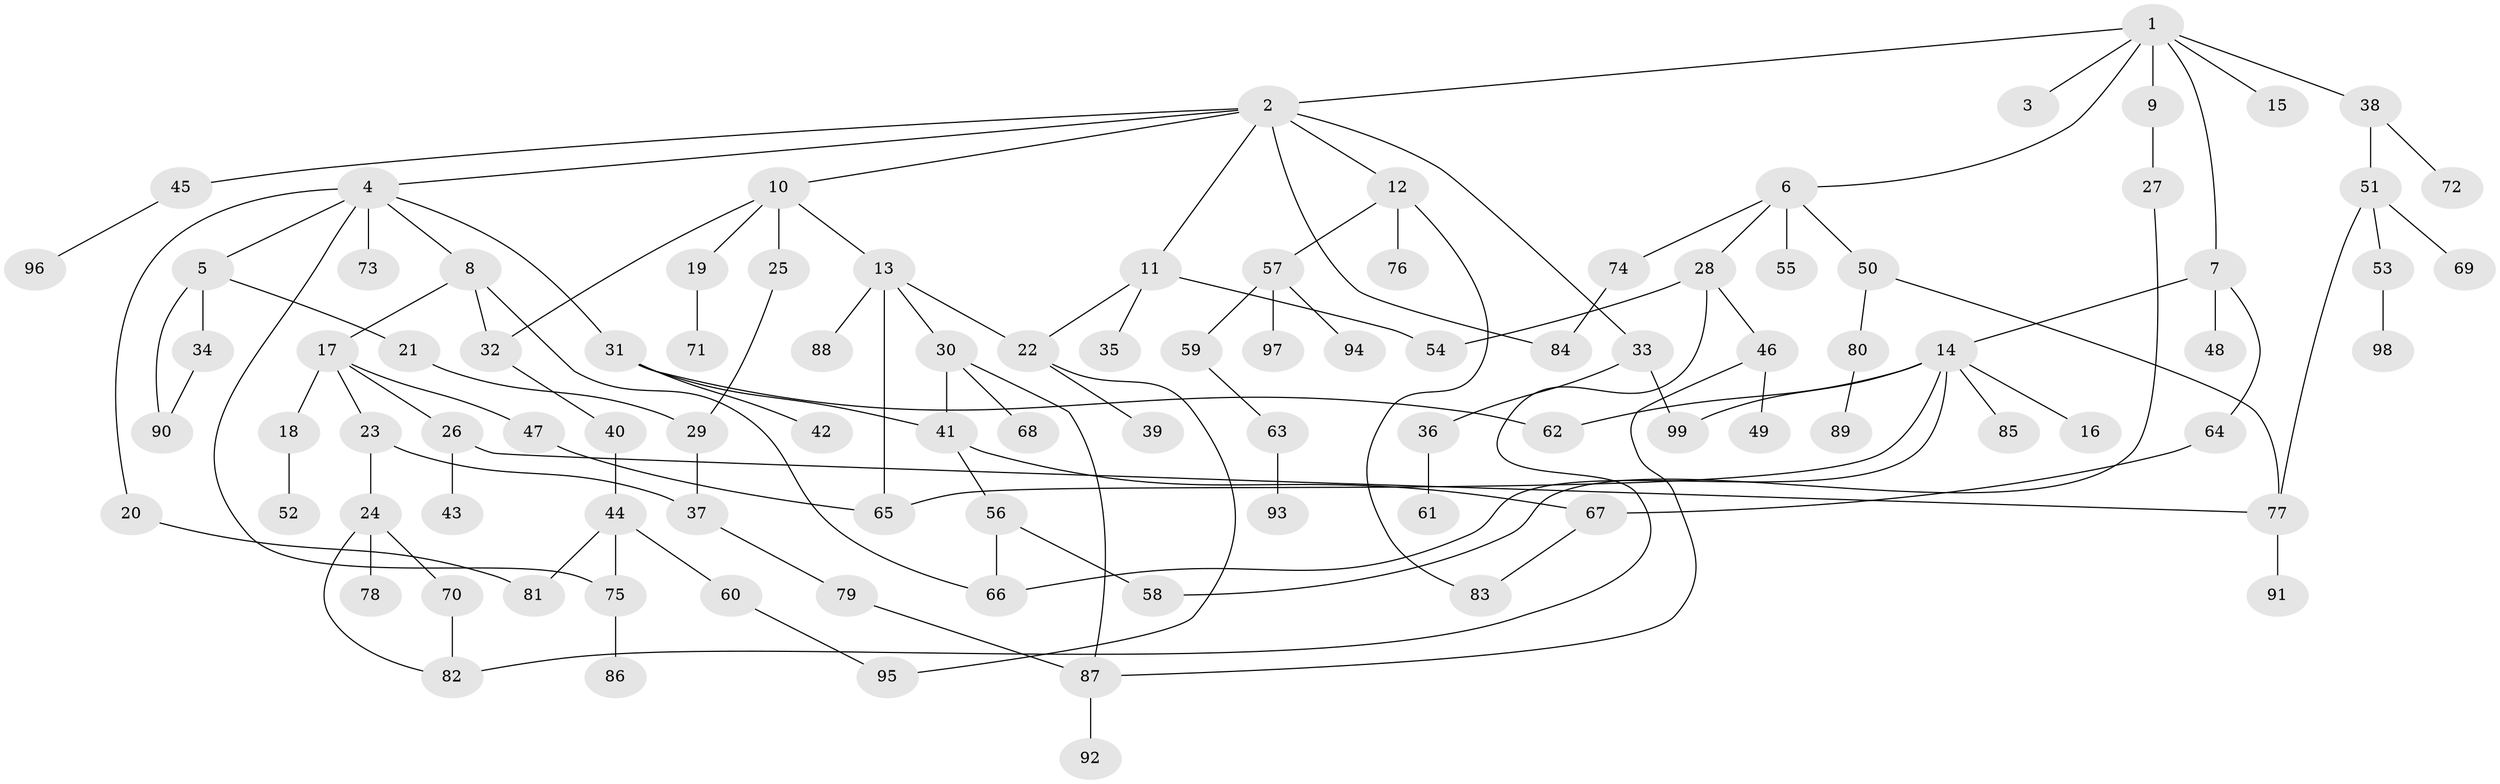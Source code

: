 // coarse degree distribution, {6: 0.031746031746031744, 8: 0.047619047619047616, 7: 0.031746031746031744, 3: 0.15873015873015872, 5: 0.047619047619047616, 2: 0.25396825396825395, 4: 0.09523809523809523, 1: 0.3333333333333333}
// Generated by graph-tools (version 1.1) at 2025/41/03/06/25 10:41:28]
// undirected, 99 vertices, 124 edges
graph export_dot {
graph [start="1"]
  node [color=gray90,style=filled];
  1;
  2;
  3;
  4;
  5;
  6;
  7;
  8;
  9;
  10;
  11;
  12;
  13;
  14;
  15;
  16;
  17;
  18;
  19;
  20;
  21;
  22;
  23;
  24;
  25;
  26;
  27;
  28;
  29;
  30;
  31;
  32;
  33;
  34;
  35;
  36;
  37;
  38;
  39;
  40;
  41;
  42;
  43;
  44;
  45;
  46;
  47;
  48;
  49;
  50;
  51;
  52;
  53;
  54;
  55;
  56;
  57;
  58;
  59;
  60;
  61;
  62;
  63;
  64;
  65;
  66;
  67;
  68;
  69;
  70;
  71;
  72;
  73;
  74;
  75;
  76;
  77;
  78;
  79;
  80;
  81;
  82;
  83;
  84;
  85;
  86;
  87;
  88;
  89;
  90;
  91;
  92;
  93;
  94;
  95;
  96;
  97;
  98;
  99;
  1 -- 2;
  1 -- 3;
  1 -- 6;
  1 -- 7;
  1 -- 9;
  1 -- 15;
  1 -- 38;
  2 -- 4;
  2 -- 10;
  2 -- 11;
  2 -- 12;
  2 -- 33;
  2 -- 45;
  2 -- 84;
  4 -- 5;
  4 -- 8;
  4 -- 20;
  4 -- 31;
  4 -- 73;
  4 -- 75;
  5 -- 21;
  5 -- 34;
  5 -- 90;
  6 -- 28;
  6 -- 50;
  6 -- 55;
  6 -- 74;
  7 -- 14;
  7 -- 48;
  7 -- 64;
  8 -- 17;
  8 -- 32;
  8 -- 66;
  9 -- 27;
  10 -- 13;
  10 -- 19;
  10 -- 25;
  10 -- 32;
  11 -- 35;
  11 -- 22;
  11 -- 54;
  12 -- 57;
  12 -- 76;
  12 -- 83;
  13 -- 22;
  13 -- 30;
  13 -- 88;
  13 -- 65;
  14 -- 16;
  14 -- 62;
  14 -- 85;
  14 -- 99;
  14 -- 65;
  14 -- 66;
  17 -- 18;
  17 -- 23;
  17 -- 26;
  17 -- 47;
  18 -- 52;
  19 -- 71;
  20 -- 81;
  21 -- 29;
  22 -- 39;
  22 -- 95;
  23 -- 24;
  23 -- 37;
  24 -- 70;
  24 -- 78;
  24 -- 82;
  25 -- 29;
  26 -- 43;
  26 -- 77;
  27 -- 58;
  28 -- 46;
  28 -- 54;
  28 -- 82;
  29 -- 37;
  30 -- 41;
  30 -- 68;
  30 -- 87;
  31 -- 42;
  31 -- 41;
  31 -- 62;
  32 -- 40;
  33 -- 36;
  33 -- 99;
  34 -- 90;
  36 -- 61;
  37 -- 79;
  38 -- 51;
  38 -- 72;
  40 -- 44;
  41 -- 56;
  41 -- 67;
  44 -- 60;
  44 -- 75;
  44 -- 81;
  45 -- 96;
  46 -- 49;
  46 -- 87;
  47 -- 65;
  50 -- 80;
  50 -- 77;
  51 -- 53;
  51 -- 69;
  51 -- 77;
  53 -- 98;
  56 -- 58;
  56 -- 66;
  57 -- 59;
  57 -- 94;
  57 -- 97;
  59 -- 63;
  60 -- 95;
  63 -- 93;
  64 -- 67;
  67 -- 83;
  70 -- 82;
  74 -- 84;
  75 -- 86;
  77 -- 91;
  79 -- 87;
  80 -- 89;
  87 -- 92;
}

